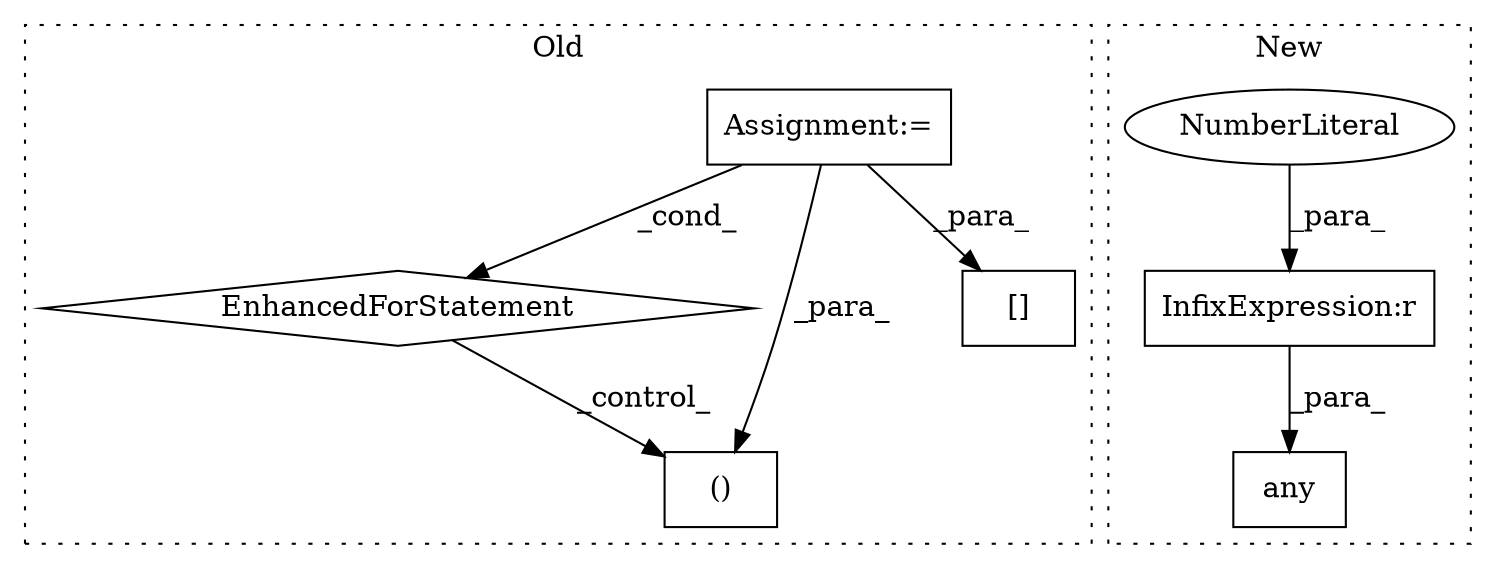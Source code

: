 digraph G {
subgraph cluster0 {
1 [label="EnhancedForStatement" a="70" s="2506,2596" l="53,2" shape="diamond"];
3 [label="Assignment:=" a="7" s="2506,2596" l="53,2" shape="box"];
6 [label="()" a="106" s="2617" l="28" shape="box"];
7 [label="[]" a="2" s="2704,2748" l="16,2" shape="box"];
label = "Old";
style="dotted";
}
subgraph cluster1 {
2 [label="any" a="32" s="1916,1934" l="4,1" shape="box"];
4 [label="InfixExpression:r" a="27" s="1930" l="3" shape="box"];
5 [label="NumberLiteral" a="34" s="1933" l="1" shape="ellipse"];
label = "New";
style="dotted";
}
1 -> 6 [label="_control_"];
3 -> 1 [label="_cond_"];
3 -> 6 [label="_para_"];
3 -> 7 [label="_para_"];
4 -> 2 [label="_para_"];
5 -> 4 [label="_para_"];
}